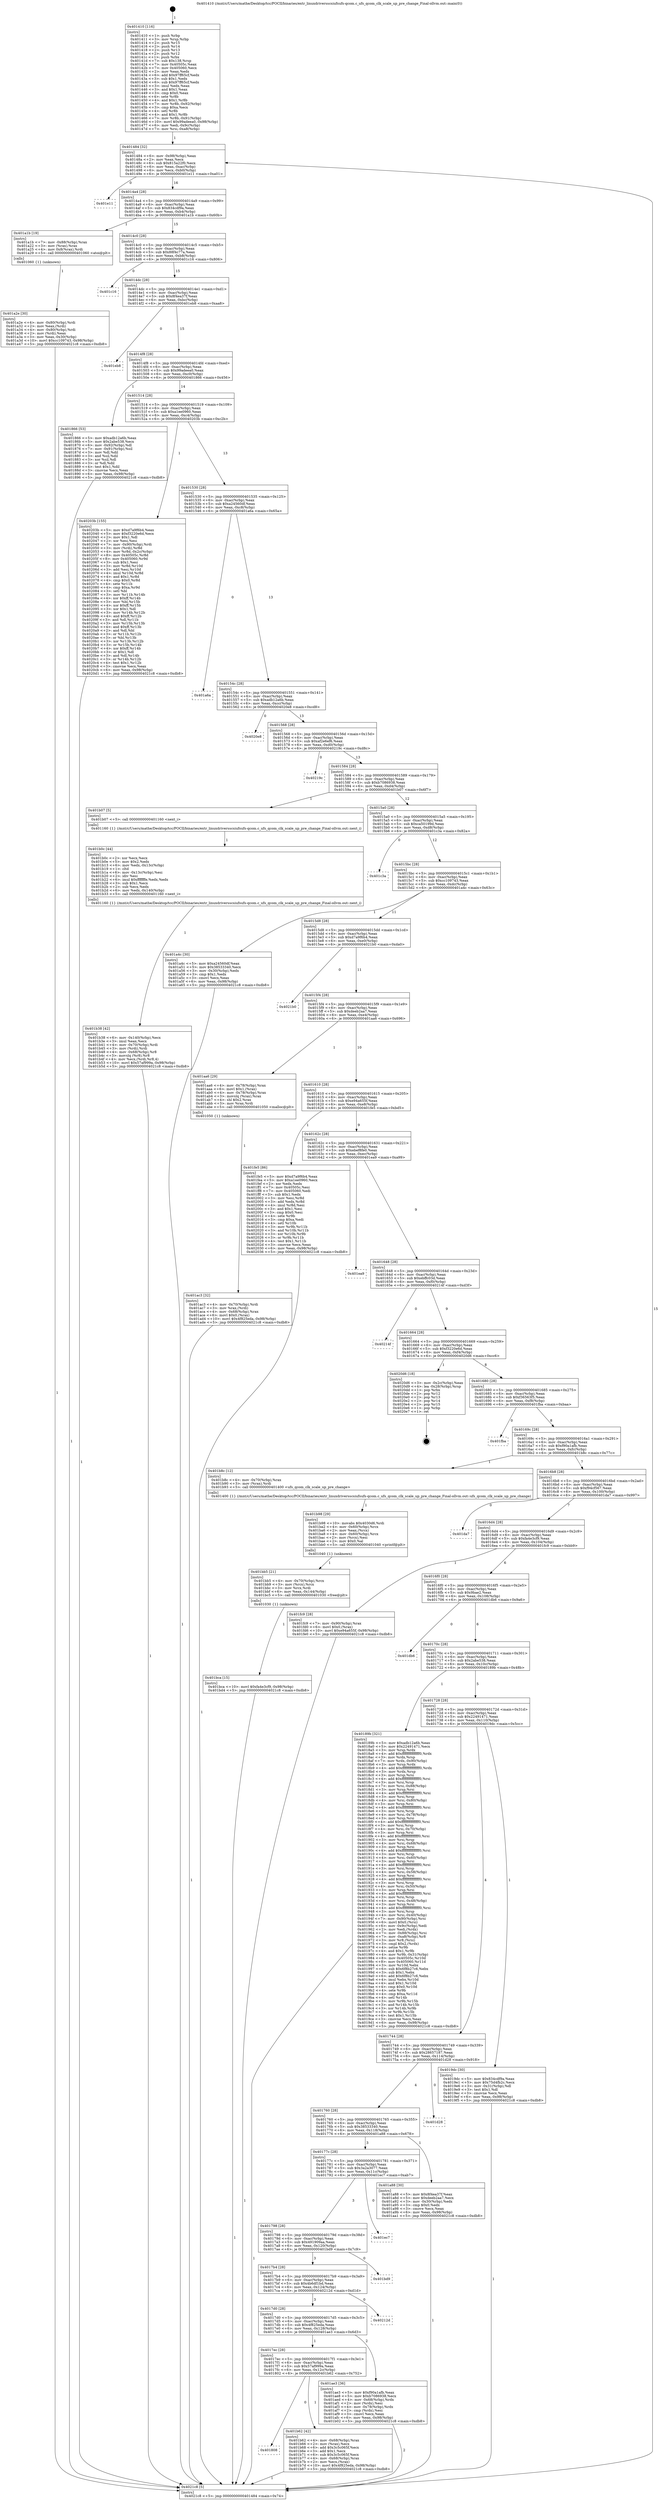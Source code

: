 digraph "0x401410" {
  label = "0x401410 (/mnt/c/Users/mathe/Desktop/tcc/POCII/binaries/extr_linuxdriversscsiufsufs-qcom.c_ufs_qcom_clk_scale_up_pre_change_Final-ollvm.out::main(0))"
  labelloc = "t"
  node[shape=record]

  Entry [label="",width=0.3,height=0.3,shape=circle,fillcolor=black,style=filled]
  "0x401484" [label="{
     0x401484 [32]\l
     | [instrs]\l
     &nbsp;&nbsp;0x401484 \<+6\>: mov -0x98(%rbp),%eax\l
     &nbsp;&nbsp;0x40148a \<+2\>: mov %eax,%ecx\l
     &nbsp;&nbsp;0x40148c \<+6\>: sub $0x815a22f0,%ecx\l
     &nbsp;&nbsp;0x401492 \<+6\>: mov %eax,-0xac(%rbp)\l
     &nbsp;&nbsp;0x401498 \<+6\>: mov %ecx,-0xb0(%rbp)\l
     &nbsp;&nbsp;0x40149e \<+6\>: je 0000000000401e11 \<main+0xa01\>\l
  }"]
  "0x401e11" [label="{
     0x401e11\l
  }", style=dashed]
  "0x4014a4" [label="{
     0x4014a4 [28]\l
     | [instrs]\l
     &nbsp;&nbsp;0x4014a4 \<+5\>: jmp 00000000004014a9 \<main+0x99\>\l
     &nbsp;&nbsp;0x4014a9 \<+6\>: mov -0xac(%rbp),%eax\l
     &nbsp;&nbsp;0x4014af \<+5\>: sub $0x834cdf9a,%eax\l
     &nbsp;&nbsp;0x4014b4 \<+6\>: mov %eax,-0xb4(%rbp)\l
     &nbsp;&nbsp;0x4014ba \<+6\>: je 0000000000401a1b \<main+0x60b\>\l
  }"]
  Exit [label="",width=0.3,height=0.3,shape=circle,fillcolor=black,style=filled,peripheries=2]
  "0x401a1b" [label="{
     0x401a1b [19]\l
     | [instrs]\l
     &nbsp;&nbsp;0x401a1b \<+7\>: mov -0x88(%rbp),%rax\l
     &nbsp;&nbsp;0x401a22 \<+3\>: mov (%rax),%rax\l
     &nbsp;&nbsp;0x401a25 \<+4\>: mov 0x8(%rax),%rdi\l
     &nbsp;&nbsp;0x401a29 \<+5\>: call 0000000000401060 \<atoi@plt\>\l
     | [calls]\l
     &nbsp;&nbsp;0x401060 \{1\} (unknown)\l
  }"]
  "0x4014c0" [label="{
     0x4014c0 [28]\l
     | [instrs]\l
     &nbsp;&nbsp;0x4014c0 \<+5\>: jmp 00000000004014c5 \<main+0xb5\>\l
     &nbsp;&nbsp;0x4014c5 \<+6\>: mov -0xac(%rbp),%eax\l
     &nbsp;&nbsp;0x4014cb \<+5\>: sub $0x88f4c77a,%eax\l
     &nbsp;&nbsp;0x4014d0 \<+6\>: mov %eax,-0xb8(%rbp)\l
     &nbsp;&nbsp;0x4014d6 \<+6\>: je 0000000000401c16 \<main+0x806\>\l
  }"]
  "0x401bca" [label="{
     0x401bca [15]\l
     | [instrs]\l
     &nbsp;&nbsp;0x401bca \<+10\>: movl $0xfa4e3cf9,-0x98(%rbp)\l
     &nbsp;&nbsp;0x401bd4 \<+5\>: jmp 00000000004021c8 \<main+0xdb8\>\l
  }"]
  "0x401c16" [label="{
     0x401c16\l
  }", style=dashed]
  "0x4014dc" [label="{
     0x4014dc [28]\l
     | [instrs]\l
     &nbsp;&nbsp;0x4014dc \<+5\>: jmp 00000000004014e1 \<main+0xd1\>\l
     &nbsp;&nbsp;0x4014e1 \<+6\>: mov -0xac(%rbp),%eax\l
     &nbsp;&nbsp;0x4014e7 \<+5\>: sub $0x8f4ea37f,%eax\l
     &nbsp;&nbsp;0x4014ec \<+6\>: mov %eax,-0xbc(%rbp)\l
     &nbsp;&nbsp;0x4014f2 \<+6\>: je 0000000000401eb8 \<main+0xaa8\>\l
  }"]
  "0x401bb5" [label="{
     0x401bb5 [21]\l
     | [instrs]\l
     &nbsp;&nbsp;0x401bb5 \<+4\>: mov -0x70(%rbp),%rcx\l
     &nbsp;&nbsp;0x401bb9 \<+3\>: mov (%rcx),%rcx\l
     &nbsp;&nbsp;0x401bbc \<+3\>: mov %rcx,%rdi\l
     &nbsp;&nbsp;0x401bbf \<+6\>: mov %eax,-0x144(%rbp)\l
     &nbsp;&nbsp;0x401bc5 \<+5\>: call 0000000000401030 \<free@plt\>\l
     | [calls]\l
     &nbsp;&nbsp;0x401030 \{1\} (unknown)\l
  }"]
  "0x401eb8" [label="{
     0x401eb8\l
  }", style=dashed]
  "0x4014f8" [label="{
     0x4014f8 [28]\l
     | [instrs]\l
     &nbsp;&nbsp;0x4014f8 \<+5\>: jmp 00000000004014fd \<main+0xed\>\l
     &nbsp;&nbsp;0x4014fd \<+6\>: mov -0xac(%rbp),%eax\l
     &nbsp;&nbsp;0x401503 \<+5\>: sub $0x99adeea0,%eax\l
     &nbsp;&nbsp;0x401508 \<+6\>: mov %eax,-0xc0(%rbp)\l
     &nbsp;&nbsp;0x40150e \<+6\>: je 0000000000401866 \<main+0x456\>\l
  }"]
  "0x401b98" [label="{
     0x401b98 [29]\l
     | [instrs]\l
     &nbsp;&nbsp;0x401b98 \<+10\>: movabs $0x4030d6,%rdi\l
     &nbsp;&nbsp;0x401ba2 \<+4\>: mov -0x60(%rbp),%rcx\l
     &nbsp;&nbsp;0x401ba6 \<+2\>: mov %eax,(%rcx)\l
     &nbsp;&nbsp;0x401ba8 \<+4\>: mov -0x60(%rbp),%rcx\l
     &nbsp;&nbsp;0x401bac \<+2\>: mov (%rcx),%esi\l
     &nbsp;&nbsp;0x401bae \<+2\>: mov $0x0,%al\l
     &nbsp;&nbsp;0x401bb0 \<+5\>: call 0000000000401040 \<printf@plt\>\l
     | [calls]\l
     &nbsp;&nbsp;0x401040 \{1\} (unknown)\l
  }"]
  "0x401866" [label="{
     0x401866 [53]\l
     | [instrs]\l
     &nbsp;&nbsp;0x401866 \<+5\>: mov $0xadb12a6b,%eax\l
     &nbsp;&nbsp;0x40186b \<+5\>: mov $0x2abe538,%ecx\l
     &nbsp;&nbsp;0x401870 \<+6\>: mov -0x92(%rbp),%dl\l
     &nbsp;&nbsp;0x401876 \<+7\>: mov -0x91(%rbp),%sil\l
     &nbsp;&nbsp;0x40187d \<+3\>: mov %dl,%dil\l
     &nbsp;&nbsp;0x401880 \<+3\>: and %sil,%dil\l
     &nbsp;&nbsp;0x401883 \<+3\>: xor %sil,%dl\l
     &nbsp;&nbsp;0x401886 \<+3\>: or %dl,%dil\l
     &nbsp;&nbsp;0x401889 \<+4\>: test $0x1,%dil\l
     &nbsp;&nbsp;0x40188d \<+3\>: cmovne %ecx,%eax\l
     &nbsp;&nbsp;0x401890 \<+6\>: mov %eax,-0x98(%rbp)\l
     &nbsp;&nbsp;0x401896 \<+5\>: jmp 00000000004021c8 \<main+0xdb8\>\l
  }"]
  "0x401514" [label="{
     0x401514 [28]\l
     | [instrs]\l
     &nbsp;&nbsp;0x401514 \<+5\>: jmp 0000000000401519 \<main+0x109\>\l
     &nbsp;&nbsp;0x401519 \<+6\>: mov -0xac(%rbp),%eax\l
     &nbsp;&nbsp;0x40151f \<+5\>: sub $0xa1ee0960,%eax\l
     &nbsp;&nbsp;0x401524 \<+6\>: mov %eax,-0xc4(%rbp)\l
     &nbsp;&nbsp;0x40152a \<+6\>: je 000000000040203b \<main+0xc2b\>\l
  }"]
  "0x4021c8" [label="{
     0x4021c8 [5]\l
     | [instrs]\l
     &nbsp;&nbsp;0x4021c8 \<+5\>: jmp 0000000000401484 \<main+0x74\>\l
  }"]
  "0x401410" [label="{
     0x401410 [116]\l
     | [instrs]\l
     &nbsp;&nbsp;0x401410 \<+1\>: push %rbp\l
     &nbsp;&nbsp;0x401411 \<+3\>: mov %rsp,%rbp\l
     &nbsp;&nbsp;0x401414 \<+2\>: push %r15\l
     &nbsp;&nbsp;0x401416 \<+2\>: push %r14\l
     &nbsp;&nbsp;0x401418 \<+2\>: push %r13\l
     &nbsp;&nbsp;0x40141a \<+2\>: push %r12\l
     &nbsp;&nbsp;0x40141c \<+1\>: push %rbx\l
     &nbsp;&nbsp;0x40141d \<+7\>: sub $0x138,%rsp\l
     &nbsp;&nbsp;0x401424 \<+7\>: mov 0x40505c,%eax\l
     &nbsp;&nbsp;0x40142b \<+7\>: mov 0x405060,%ecx\l
     &nbsp;&nbsp;0x401432 \<+2\>: mov %eax,%edx\l
     &nbsp;&nbsp;0x401434 \<+6\>: add $0x97ff65cf,%edx\l
     &nbsp;&nbsp;0x40143a \<+3\>: sub $0x1,%edx\l
     &nbsp;&nbsp;0x40143d \<+6\>: sub $0x97ff65cf,%edx\l
     &nbsp;&nbsp;0x401443 \<+3\>: imul %edx,%eax\l
     &nbsp;&nbsp;0x401446 \<+3\>: and $0x1,%eax\l
     &nbsp;&nbsp;0x401449 \<+3\>: cmp $0x0,%eax\l
     &nbsp;&nbsp;0x40144c \<+4\>: sete %r8b\l
     &nbsp;&nbsp;0x401450 \<+4\>: and $0x1,%r8b\l
     &nbsp;&nbsp;0x401454 \<+7\>: mov %r8b,-0x92(%rbp)\l
     &nbsp;&nbsp;0x40145b \<+3\>: cmp $0xa,%ecx\l
     &nbsp;&nbsp;0x40145e \<+4\>: setl %r8b\l
     &nbsp;&nbsp;0x401462 \<+4\>: and $0x1,%r8b\l
     &nbsp;&nbsp;0x401466 \<+7\>: mov %r8b,-0x91(%rbp)\l
     &nbsp;&nbsp;0x40146d \<+10\>: movl $0x99adeea0,-0x98(%rbp)\l
     &nbsp;&nbsp;0x401477 \<+6\>: mov %edi,-0x9c(%rbp)\l
     &nbsp;&nbsp;0x40147d \<+7\>: mov %rsi,-0xa8(%rbp)\l
  }"]
  "0x401808" [label="{
     0x401808\l
  }", style=dashed]
  "0x40203b" [label="{
     0x40203b [155]\l
     | [instrs]\l
     &nbsp;&nbsp;0x40203b \<+5\>: mov $0xd7a9f6b4,%eax\l
     &nbsp;&nbsp;0x402040 \<+5\>: mov $0xf3220e6d,%ecx\l
     &nbsp;&nbsp;0x402045 \<+2\>: mov $0x1,%dl\l
     &nbsp;&nbsp;0x402047 \<+2\>: xor %esi,%esi\l
     &nbsp;&nbsp;0x402049 \<+7\>: mov -0x90(%rbp),%rdi\l
     &nbsp;&nbsp;0x402050 \<+3\>: mov (%rdi),%r8d\l
     &nbsp;&nbsp;0x402053 \<+4\>: mov %r8d,-0x2c(%rbp)\l
     &nbsp;&nbsp;0x402057 \<+8\>: mov 0x40505c,%r8d\l
     &nbsp;&nbsp;0x40205f \<+8\>: mov 0x405060,%r9d\l
     &nbsp;&nbsp;0x402067 \<+3\>: sub $0x1,%esi\l
     &nbsp;&nbsp;0x40206a \<+3\>: mov %r8d,%r10d\l
     &nbsp;&nbsp;0x40206d \<+3\>: add %esi,%r10d\l
     &nbsp;&nbsp;0x402070 \<+4\>: imul %r10d,%r8d\l
     &nbsp;&nbsp;0x402074 \<+4\>: and $0x1,%r8d\l
     &nbsp;&nbsp;0x402078 \<+4\>: cmp $0x0,%r8d\l
     &nbsp;&nbsp;0x40207c \<+4\>: sete %r11b\l
     &nbsp;&nbsp;0x402080 \<+4\>: cmp $0xa,%r9d\l
     &nbsp;&nbsp;0x402084 \<+3\>: setl %bl\l
     &nbsp;&nbsp;0x402087 \<+3\>: mov %r11b,%r14b\l
     &nbsp;&nbsp;0x40208a \<+4\>: xor $0xff,%r14b\l
     &nbsp;&nbsp;0x40208e \<+3\>: mov %bl,%r15b\l
     &nbsp;&nbsp;0x402091 \<+4\>: xor $0xff,%r15b\l
     &nbsp;&nbsp;0x402095 \<+3\>: xor $0x1,%dl\l
     &nbsp;&nbsp;0x402098 \<+3\>: mov %r14b,%r12b\l
     &nbsp;&nbsp;0x40209b \<+4\>: and $0xff,%r12b\l
     &nbsp;&nbsp;0x40209f \<+3\>: and %dl,%r11b\l
     &nbsp;&nbsp;0x4020a2 \<+3\>: mov %r15b,%r13b\l
     &nbsp;&nbsp;0x4020a5 \<+4\>: and $0xff,%r13b\l
     &nbsp;&nbsp;0x4020a9 \<+2\>: and %dl,%bl\l
     &nbsp;&nbsp;0x4020ab \<+3\>: or %r11b,%r12b\l
     &nbsp;&nbsp;0x4020ae \<+3\>: or %bl,%r13b\l
     &nbsp;&nbsp;0x4020b1 \<+3\>: xor %r13b,%r12b\l
     &nbsp;&nbsp;0x4020b4 \<+3\>: or %r15b,%r14b\l
     &nbsp;&nbsp;0x4020b7 \<+4\>: xor $0xff,%r14b\l
     &nbsp;&nbsp;0x4020bb \<+3\>: or $0x1,%dl\l
     &nbsp;&nbsp;0x4020be \<+3\>: and %dl,%r14b\l
     &nbsp;&nbsp;0x4020c1 \<+3\>: or %r14b,%r12b\l
     &nbsp;&nbsp;0x4020c4 \<+4\>: test $0x1,%r12b\l
     &nbsp;&nbsp;0x4020c8 \<+3\>: cmovne %ecx,%eax\l
     &nbsp;&nbsp;0x4020cb \<+6\>: mov %eax,-0x98(%rbp)\l
     &nbsp;&nbsp;0x4020d1 \<+5\>: jmp 00000000004021c8 \<main+0xdb8\>\l
  }"]
  "0x401530" [label="{
     0x401530 [28]\l
     | [instrs]\l
     &nbsp;&nbsp;0x401530 \<+5\>: jmp 0000000000401535 \<main+0x125\>\l
     &nbsp;&nbsp;0x401535 \<+6\>: mov -0xac(%rbp),%eax\l
     &nbsp;&nbsp;0x40153b \<+5\>: sub $0xa24560df,%eax\l
     &nbsp;&nbsp;0x401540 \<+6\>: mov %eax,-0xc8(%rbp)\l
     &nbsp;&nbsp;0x401546 \<+6\>: je 0000000000401a6a \<main+0x65a\>\l
  }"]
  "0x401b62" [label="{
     0x401b62 [42]\l
     | [instrs]\l
     &nbsp;&nbsp;0x401b62 \<+4\>: mov -0x68(%rbp),%rax\l
     &nbsp;&nbsp;0x401b66 \<+2\>: mov (%rax),%ecx\l
     &nbsp;&nbsp;0x401b68 \<+6\>: add $0x3c5c065f,%ecx\l
     &nbsp;&nbsp;0x401b6e \<+3\>: add $0x1,%ecx\l
     &nbsp;&nbsp;0x401b71 \<+6\>: sub $0x3c5c065f,%ecx\l
     &nbsp;&nbsp;0x401b77 \<+4\>: mov -0x68(%rbp),%rax\l
     &nbsp;&nbsp;0x401b7b \<+2\>: mov %ecx,(%rax)\l
     &nbsp;&nbsp;0x401b7d \<+10\>: movl $0x4f825eda,-0x98(%rbp)\l
     &nbsp;&nbsp;0x401b87 \<+5\>: jmp 00000000004021c8 \<main+0xdb8\>\l
  }"]
  "0x401a6a" [label="{
     0x401a6a\l
  }", style=dashed]
  "0x40154c" [label="{
     0x40154c [28]\l
     | [instrs]\l
     &nbsp;&nbsp;0x40154c \<+5\>: jmp 0000000000401551 \<main+0x141\>\l
     &nbsp;&nbsp;0x401551 \<+6\>: mov -0xac(%rbp),%eax\l
     &nbsp;&nbsp;0x401557 \<+5\>: sub $0xadb12a6b,%eax\l
     &nbsp;&nbsp;0x40155c \<+6\>: mov %eax,-0xcc(%rbp)\l
     &nbsp;&nbsp;0x401562 \<+6\>: je 00000000004020e8 \<main+0xcd8\>\l
  }"]
  "0x401b38" [label="{
     0x401b38 [42]\l
     | [instrs]\l
     &nbsp;&nbsp;0x401b38 \<+6\>: mov -0x140(%rbp),%ecx\l
     &nbsp;&nbsp;0x401b3e \<+3\>: imul %eax,%ecx\l
     &nbsp;&nbsp;0x401b41 \<+4\>: mov -0x70(%rbp),%rdi\l
     &nbsp;&nbsp;0x401b45 \<+3\>: mov (%rdi),%rdi\l
     &nbsp;&nbsp;0x401b48 \<+4\>: mov -0x68(%rbp),%r8\l
     &nbsp;&nbsp;0x401b4c \<+3\>: movslq (%r8),%r8\l
     &nbsp;&nbsp;0x401b4f \<+4\>: mov %ecx,(%rdi,%r8,4)\l
     &nbsp;&nbsp;0x401b53 \<+10\>: movl $0x57af999a,-0x98(%rbp)\l
     &nbsp;&nbsp;0x401b5d \<+5\>: jmp 00000000004021c8 \<main+0xdb8\>\l
  }"]
  "0x4020e8" [label="{
     0x4020e8\l
  }", style=dashed]
  "0x401568" [label="{
     0x401568 [28]\l
     | [instrs]\l
     &nbsp;&nbsp;0x401568 \<+5\>: jmp 000000000040156d \<main+0x15d\>\l
     &nbsp;&nbsp;0x40156d \<+6\>: mov -0xac(%rbp),%eax\l
     &nbsp;&nbsp;0x401573 \<+5\>: sub $0xaf2e6ef6,%eax\l
     &nbsp;&nbsp;0x401578 \<+6\>: mov %eax,-0xd0(%rbp)\l
     &nbsp;&nbsp;0x40157e \<+6\>: je 000000000040219c \<main+0xd8c\>\l
  }"]
  "0x401b0c" [label="{
     0x401b0c [44]\l
     | [instrs]\l
     &nbsp;&nbsp;0x401b0c \<+2\>: xor %ecx,%ecx\l
     &nbsp;&nbsp;0x401b0e \<+5\>: mov $0x2,%edx\l
     &nbsp;&nbsp;0x401b13 \<+6\>: mov %edx,-0x13c(%rbp)\l
     &nbsp;&nbsp;0x401b19 \<+1\>: cltd\l
     &nbsp;&nbsp;0x401b1a \<+6\>: mov -0x13c(%rbp),%esi\l
     &nbsp;&nbsp;0x401b20 \<+2\>: idiv %esi\l
     &nbsp;&nbsp;0x401b22 \<+6\>: imul $0xfffffffe,%edx,%edx\l
     &nbsp;&nbsp;0x401b28 \<+3\>: sub $0x1,%ecx\l
     &nbsp;&nbsp;0x401b2b \<+2\>: sub %ecx,%edx\l
     &nbsp;&nbsp;0x401b2d \<+6\>: mov %edx,-0x140(%rbp)\l
     &nbsp;&nbsp;0x401b33 \<+5\>: call 0000000000401160 \<next_i\>\l
     | [calls]\l
     &nbsp;&nbsp;0x401160 \{1\} (/mnt/c/Users/mathe/Desktop/tcc/POCII/binaries/extr_linuxdriversscsiufsufs-qcom.c_ufs_qcom_clk_scale_up_pre_change_Final-ollvm.out::next_i)\l
  }"]
  "0x40219c" [label="{
     0x40219c\l
  }", style=dashed]
  "0x401584" [label="{
     0x401584 [28]\l
     | [instrs]\l
     &nbsp;&nbsp;0x401584 \<+5\>: jmp 0000000000401589 \<main+0x179\>\l
     &nbsp;&nbsp;0x401589 \<+6\>: mov -0xac(%rbp),%eax\l
     &nbsp;&nbsp;0x40158f \<+5\>: sub $0xb7086938,%eax\l
     &nbsp;&nbsp;0x401594 \<+6\>: mov %eax,-0xd4(%rbp)\l
     &nbsp;&nbsp;0x40159a \<+6\>: je 0000000000401b07 \<main+0x6f7\>\l
  }"]
  "0x4017ec" [label="{
     0x4017ec [28]\l
     | [instrs]\l
     &nbsp;&nbsp;0x4017ec \<+5\>: jmp 00000000004017f1 \<main+0x3e1\>\l
     &nbsp;&nbsp;0x4017f1 \<+6\>: mov -0xac(%rbp),%eax\l
     &nbsp;&nbsp;0x4017f7 \<+5\>: sub $0x57af999a,%eax\l
     &nbsp;&nbsp;0x4017fc \<+6\>: mov %eax,-0x12c(%rbp)\l
     &nbsp;&nbsp;0x401802 \<+6\>: je 0000000000401b62 \<main+0x752\>\l
  }"]
  "0x401b07" [label="{
     0x401b07 [5]\l
     | [instrs]\l
     &nbsp;&nbsp;0x401b07 \<+5\>: call 0000000000401160 \<next_i\>\l
     | [calls]\l
     &nbsp;&nbsp;0x401160 \{1\} (/mnt/c/Users/mathe/Desktop/tcc/POCII/binaries/extr_linuxdriversscsiufsufs-qcom.c_ufs_qcom_clk_scale_up_pre_change_Final-ollvm.out::next_i)\l
  }"]
  "0x4015a0" [label="{
     0x4015a0 [28]\l
     | [instrs]\l
     &nbsp;&nbsp;0x4015a0 \<+5\>: jmp 00000000004015a5 \<main+0x195\>\l
     &nbsp;&nbsp;0x4015a5 \<+6\>: mov -0xac(%rbp),%eax\l
     &nbsp;&nbsp;0x4015ab \<+5\>: sub $0xca50199d,%eax\l
     &nbsp;&nbsp;0x4015b0 \<+6\>: mov %eax,-0xd8(%rbp)\l
     &nbsp;&nbsp;0x4015b6 \<+6\>: je 0000000000401c3a \<main+0x82a\>\l
  }"]
  "0x401ae3" [label="{
     0x401ae3 [36]\l
     | [instrs]\l
     &nbsp;&nbsp;0x401ae3 \<+5\>: mov $0xf90a1afb,%eax\l
     &nbsp;&nbsp;0x401ae8 \<+5\>: mov $0xb7086938,%ecx\l
     &nbsp;&nbsp;0x401aed \<+4\>: mov -0x68(%rbp),%rdx\l
     &nbsp;&nbsp;0x401af1 \<+2\>: mov (%rdx),%esi\l
     &nbsp;&nbsp;0x401af3 \<+4\>: mov -0x78(%rbp),%rdx\l
     &nbsp;&nbsp;0x401af7 \<+2\>: cmp (%rdx),%esi\l
     &nbsp;&nbsp;0x401af9 \<+3\>: cmovl %ecx,%eax\l
     &nbsp;&nbsp;0x401afc \<+6\>: mov %eax,-0x98(%rbp)\l
     &nbsp;&nbsp;0x401b02 \<+5\>: jmp 00000000004021c8 \<main+0xdb8\>\l
  }"]
  "0x401c3a" [label="{
     0x401c3a\l
  }", style=dashed]
  "0x4015bc" [label="{
     0x4015bc [28]\l
     | [instrs]\l
     &nbsp;&nbsp;0x4015bc \<+5\>: jmp 00000000004015c1 \<main+0x1b1\>\l
     &nbsp;&nbsp;0x4015c1 \<+6\>: mov -0xac(%rbp),%eax\l
     &nbsp;&nbsp;0x4015c7 \<+5\>: sub $0xcc109743,%eax\l
     &nbsp;&nbsp;0x4015cc \<+6\>: mov %eax,-0xdc(%rbp)\l
     &nbsp;&nbsp;0x4015d2 \<+6\>: je 0000000000401a4c \<main+0x63c\>\l
  }"]
  "0x4017d0" [label="{
     0x4017d0 [28]\l
     | [instrs]\l
     &nbsp;&nbsp;0x4017d0 \<+5\>: jmp 00000000004017d5 \<main+0x3c5\>\l
     &nbsp;&nbsp;0x4017d5 \<+6\>: mov -0xac(%rbp),%eax\l
     &nbsp;&nbsp;0x4017db \<+5\>: sub $0x4f825eda,%eax\l
     &nbsp;&nbsp;0x4017e0 \<+6\>: mov %eax,-0x128(%rbp)\l
     &nbsp;&nbsp;0x4017e6 \<+6\>: je 0000000000401ae3 \<main+0x6d3\>\l
  }"]
  "0x401a4c" [label="{
     0x401a4c [30]\l
     | [instrs]\l
     &nbsp;&nbsp;0x401a4c \<+5\>: mov $0xa24560df,%eax\l
     &nbsp;&nbsp;0x401a51 \<+5\>: mov $0x38533340,%ecx\l
     &nbsp;&nbsp;0x401a56 \<+3\>: mov -0x30(%rbp),%edx\l
     &nbsp;&nbsp;0x401a59 \<+3\>: cmp $0x1,%edx\l
     &nbsp;&nbsp;0x401a5c \<+3\>: cmovl %ecx,%eax\l
     &nbsp;&nbsp;0x401a5f \<+6\>: mov %eax,-0x98(%rbp)\l
     &nbsp;&nbsp;0x401a65 \<+5\>: jmp 00000000004021c8 \<main+0xdb8\>\l
  }"]
  "0x4015d8" [label="{
     0x4015d8 [28]\l
     | [instrs]\l
     &nbsp;&nbsp;0x4015d8 \<+5\>: jmp 00000000004015dd \<main+0x1cd\>\l
     &nbsp;&nbsp;0x4015dd \<+6\>: mov -0xac(%rbp),%eax\l
     &nbsp;&nbsp;0x4015e3 \<+5\>: sub $0xd7a9f6b4,%eax\l
     &nbsp;&nbsp;0x4015e8 \<+6\>: mov %eax,-0xe0(%rbp)\l
     &nbsp;&nbsp;0x4015ee \<+6\>: je 00000000004021b0 \<main+0xda0\>\l
  }"]
  "0x40212d" [label="{
     0x40212d\l
  }", style=dashed]
  "0x4021b0" [label="{
     0x4021b0\l
  }", style=dashed]
  "0x4015f4" [label="{
     0x4015f4 [28]\l
     | [instrs]\l
     &nbsp;&nbsp;0x4015f4 \<+5\>: jmp 00000000004015f9 \<main+0x1e9\>\l
     &nbsp;&nbsp;0x4015f9 \<+6\>: mov -0xac(%rbp),%eax\l
     &nbsp;&nbsp;0x4015ff \<+5\>: sub $0xdeeb2aa7,%eax\l
     &nbsp;&nbsp;0x401604 \<+6\>: mov %eax,-0xe4(%rbp)\l
     &nbsp;&nbsp;0x40160a \<+6\>: je 0000000000401aa6 \<main+0x696\>\l
  }"]
  "0x4017b4" [label="{
     0x4017b4 [28]\l
     | [instrs]\l
     &nbsp;&nbsp;0x4017b4 \<+5\>: jmp 00000000004017b9 \<main+0x3a9\>\l
     &nbsp;&nbsp;0x4017b9 \<+6\>: mov -0xac(%rbp),%eax\l
     &nbsp;&nbsp;0x4017bf \<+5\>: sub $0x4b6df1bd,%eax\l
     &nbsp;&nbsp;0x4017c4 \<+6\>: mov %eax,-0x124(%rbp)\l
     &nbsp;&nbsp;0x4017ca \<+6\>: je 000000000040212d \<main+0xd1d\>\l
  }"]
  "0x401aa6" [label="{
     0x401aa6 [29]\l
     | [instrs]\l
     &nbsp;&nbsp;0x401aa6 \<+4\>: mov -0x78(%rbp),%rax\l
     &nbsp;&nbsp;0x401aaa \<+6\>: movl $0x1,(%rax)\l
     &nbsp;&nbsp;0x401ab0 \<+4\>: mov -0x78(%rbp),%rax\l
     &nbsp;&nbsp;0x401ab4 \<+3\>: movslq (%rax),%rax\l
     &nbsp;&nbsp;0x401ab7 \<+4\>: shl $0x2,%rax\l
     &nbsp;&nbsp;0x401abb \<+3\>: mov %rax,%rdi\l
     &nbsp;&nbsp;0x401abe \<+5\>: call 0000000000401050 \<malloc@plt\>\l
     | [calls]\l
     &nbsp;&nbsp;0x401050 \{1\} (unknown)\l
  }"]
  "0x401610" [label="{
     0x401610 [28]\l
     | [instrs]\l
     &nbsp;&nbsp;0x401610 \<+5\>: jmp 0000000000401615 \<main+0x205\>\l
     &nbsp;&nbsp;0x401615 \<+6\>: mov -0xac(%rbp),%eax\l
     &nbsp;&nbsp;0x40161b \<+5\>: sub $0xe94a655f,%eax\l
     &nbsp;&nbsp;0x401620 \<+6\>: mov %eax,-0xe8(%rbp)\l
     &nbsp;&nbsp;0x401626 \<+6\>: je 0000000000401fe5 \<main+0xbd5\>\l
  }"]
  "0x401bd9" [label="{
     0x401bd9\l
  }", style=dashed]
  "0x401fe5" [label="{
     0x401fe5 [86]\l
     | [instrs]\l
     &nbsp;&nbsp;0x401fe5 \<+5\>: mov $0xd7a9f6b4,%eax\l
     &nbsp;&nbsp;0x401fea \<+5\>: mov $0xa1ee0960,%ecx\l
     &nbsp;&nbsp;0x401fef \<+2\>: xor %edx,%edx\l
     &nbsp;&nbsp;0x401ff1 \<+7\>: mov 0x40505c,%esi\l
     &nbsp;&nbsp;0x401ff8 \<+7\>: mov 0x405060,%edi\l
     &nbsp;&nbsp;0x401fff \<+3\>: sub $0x1,%edx\l
     &nbsp;&nbsp;0x402002 \<+3\>: mov %esi,%r8d\l
     &nbsp;&nbsp;0x402005 \<+3\>: add %edx,%r8d\l
     &nbsp;&nbsp;0x402008 \<+4\>: imul %r8d,%esi\l
     &nbsp;&nbsp;0x40200c \<+3\>: and $0x1,%esi\l
     &nbsp;&nbsp;0x40200f \<+3\>: cmp $0x0,%esi\l
     &nbsp;&nbsp;0x402012 \<+4\>: sete %r9b\l
     &nbsp;&nbsp;0x402016 \<+3\>: cmp $0xa,%edi\l
     &nbsp;&nbsp;0x402019 \<+4\>: setl %r10b\l
     &nbsp;&nbsp;0x40201d \<+3\>: mov %r9b,%r11b\l
     &nbsp;&nbsp;0x402020 \<+3\>: and %r10b,%r11b\l
     &nbsp;&nbsp;0x402023 \<+3\>: xor %r10b,%r9b\l
     &nbsp;&nbsp;0x402026 \<+3\>: or %r9b,%r11b\l
     &nbsp;&nbsp;0x402029 \<+4\>: test $0x1,%r11b\l
     &nbsp;&nbsp;0x40202d \<+3\>: cmovne %ecx,%eax\l
     &nbsp;&nbsp;0x402030 \<+6\>: mov %eax,-0x98(%rbp)\l
     &nbsp;&nbsp;0x402036 \<+5\>: jmp 00000000004021c8 \<main+0xdb8\>\l
  }"]
  "0x40162c" [label="{
     0x40162c [28]\l
     | [instrs]\l
     &nbsp;&nbsp;0x40162c \<+5\>: jmp 0000000000401631 \<main+0x221\>\l
     &nbsp;&nbsp;0x401631 \<+6\>: mov -0xac(%rbp),%eax\l
     &nbsp;&nbsp;0x401637 \<+5\>: sub $0xebef8fe0,%eax\l
     &nbsp;&nbsp;0x40163c \<+6\>: mov %eax,-0xec(%rbp)\l
     &nbsp;&nbsp;0x401642 \<+6\>: je 0000000000401ea9 \<main+0xa99\>\l
  }"]
  "0x401798" [label="{
     0x401798 [28]\l
     | [instrs]\l
     &nbsp;&nbsp;0x401798 \<+5\>: jmp 000000000040179d \<main+0x38d\>\l
     &nbsp;&nbsp;0x40179d \<+6\>: mov -0xac(%rbp),%eax\l
     &nbsp;&nbsp;0x4017a3 \<+5\>: sub $0x491909aa,%eax\l
     &nbsp;&nbsp;0x4017a8 \<+6\>: mov %eax,-0x120(%rbp)\l
     &nbsp;&nbsp;0x4017ae \<+6\>: je 0000000000401bd9 \<main+0x7c9\>\l
  }"]
  "0x401ea9" [label="{
     0x401ea9\l
  }", style=dashed]
  "0x401648" [label="{
     0x401648 [28]\l
     | [instrs]\l
     &nbsp;&nbsp;0x401648 \<+5\>: jmp 000000000040164d \<main+0x23d\>\l
     &nbsp;&nbsp;0x40164d \<+6\>: mov -0xac(%rbp),%eax\l
     &nbsp;&nbsp;0x401653 \<+5\>: sub $0xebffc03d,%eax\l
     &nbsp;&nbsp;0x401658 \<+6\>: mov %eax,-0xf0(%rbp)\l
     &nbsp;&nbsp;0x40165e \<+6\>: je 000000000040214f \<main+0xd3f\>\l
  }"]
  "0x401ec7" [label="{
     0x401ec7\l
  }", style=dashed]
  "0x40214f" [label="{
     0x40214f\l
  }", style=dashed]
  "0x401664" [label="{
     0x401664 [28]\l
     | [instrs]\l
     &nbsp;&nbsp;0x401664 \<+5\>: jmp 0000000000401669 \<main+0x259\>\l
     &nbsp;&nbsp;0x401669 \<+6\>: mov -0xac(%rbp),%eax\l
     &nbsp;&nbsp;0x40166f \<+5\>: sub $0xf3220e6d,%eax\l
     &nbsp;&nbsp;0x401674 \<+6\>: mov %eax,-0xf4(%rbp)\l
     &nbsp;&nbsp;0x40167a \<+6\>: je 00000000004020d6 \<main+0xcc6\>\l
  }"]
  "0x401ac3" [label="{
     0x401ac3 [32]\l
     | [instrs]\l
     &nbsp;&nbsp;0x401ac3 \<+4\>: mov -0x70(%rbp),%rdi\l
     &nbsp;&nbsp;0x401ac7 \<+3\>: mov %rax,(%rdi)\l
     &nbsp;&nbsp;0x401aca \<+4\>: mov -0x68(%rbp),%rax\l
     &nbsp;&nbsp;0x401ace \<+6\>: movl $0x0,(%rax)\l
     &nbsp;&nbsp;0x401ad4 \<+10\>: movl $0x4f825eda,-0x98(%rbp)\l
     &nbsp;&nbsp;0x401ade \<+5\>: jmp 00000000004021c8 \<main+0xdb8\>\l
  }"]
  "0x4020d6" [label="{
     0x4020d6 [18]\l
     | [instrs]\l
     &nbsp;&nbsp;0x4020d6 \<+3\>: mov -0x2c(%rbp),%eax\l
     &nbsp;&nbsp;0x4020d9 \<+4\>: lea -0x28(%rbp),%rsp\l
     &nbsp;&nbsp;0x4020dd \<+1\>: pop %rbx\l
     &nbsp;&nbsp;0x4020de \<+2\>: pop %r12\l
     &nbsp;&nbsp;0x4020e0 \<+2\>: pop %r13\l
     &nbsp;&nbsp;0x4020e2 \<+2\>: pop %r14\l
     &nbsp;&nbsp;0x4020e4 \<+2\>: pop %r15\l
     &nbsp;&nbsp;0x4020e6 \<+1\>: pop %rbp\l
     &nbsp;&nbsp;0x4020e7 \<+1\>: ret\l
  }"]
  "0x401680" [label="{
     0x401680 [28]\l
     | [instrs]\l
     &nbsp;&nbsp;0x401680 \<+5\>: jmp 0000000000401685 \<main+0x275\>\l
     &nbsp;&nbsp;0x401685 \<+6\>: mov -0xac(%rbp),%eax\l
     &nbsp;&nbsp;0x40168b \<+5\>: sub $0xf36563f5,%eax\l
     &nbsp;&nbsp;0x401690 \<+6\>: mov %eax,-0xf8(%rbp)\l
     &nbsp;&nbsp;0x401696 \<+6\>: je 0000000000401fba \<main+0xbaa\>\l
  }"]
  "0x40177c" [label="{
     0x40177c [28]\l
     | [instrs]\l
     &nbsp;&nbsp;0x40177c \<+5\>: jmp 0000000000401781 \<main+0x371\>\l
     &nbsp;&nbsp;0x401781 \<+6\>: mov -0xac(%rbp),%eax\l
     &nbsp;&nbsp;0x401787 \<+5\>: sub $0x3a2a3077,%eax\l
     &nbsp;&nbsp;0x40178c \<+6\>: mov %eax,-0x11c(%rbp)\l
     &nbsp;&nbsp;0x401792 \<+6\>: je 0000000000401ec7 \<main+0xab7\>\l
  }"]
  "0x401fba" [label="{
     0x401fba\l
  }", style=dashed]
  "0x40169c" [label="{
     0x40169c [28]\l
     | [instrs]\l
     &nbsp;&nbsp;0x40169c \<+5\>: jmp 00000000004016a1 \<main+0x291\>\l
     &nbsp;&nbsp;0x4016a1 \<+6\>: mov -0xac(%rbp),%eax\l
     &nbsp;&nbsp;0x4016a7 \<+5\>: sub $0xf90a1afb,%eax\l
     &nbsp;&nbsp;0x4016ac \<+6\>: mov %eax,-0xfc(%rbp)\l
     &nbsp;&nbsp;0x4016b2 \<+6\>: je 0000000000401b8c \<main+0x77c\>\l
  }"]
  "0x401a88" [label="{
     0x401a88 [30]\l
     | [instrs]\l
     &nbsp;&nbsp;0x401a88 \<+5\>: mov $0x8f4ea37f,%eax\l
     &nbsp;&nbsp;0x401a8d \<+5\>: mov $0xdeeb2aa7,%ecx\l
     &nbsp;&nbsp;0x401a92 \<+3\>: mov -0x30(%rbp),%edx\l
     &nbsp;&nbsp;0x401a95 \<+3\>: cmp $0x0,%edx\l
     &nbsp;&nbsp;0x401a98 \<+3\>: cmove %ecx,%eax\l
     &nbsp;&nbsp;0x401a9b \<+6\>: mov %eax,-0x98(%rbp)\l
     &nbsp;&nbsp;0x401aa1 \<+5\>: jmp 00000000004021c8 \<main+0xdb8\>\l
  }"]
  "0x401b8c" [label="{
     0x401b8c [12]\l
     | [instrs]\l
     &nbsp;&nbsp;0x401b8c \<+4\>: mov -0x70(%rbp),%rax\l
     &nbsp;&nbsp;0x401b90 \<+3\>: mov (%rax),%rdi\l
     &nbsp;&nbsp;0x401b93 \<+5\>: call 0000000000401400 \<ufs_qcom_clk_scale_up_pre_change\>\l
     | [calls]\l
     &nbsp;&nbsp;0x401400 \{1\} (/mnt/c/Users/mathe/Desktop/tcc/POCII/binaries/extr_linuxdriversscsiufsufs-qcom.c_ufs_qcom_clk_scale_up_pre_change_Final-ollvm.out::ufs_qcom_clk_scale_up_pre_change)\l
  }"]
  "0x4016b8" [label="{
     0x4016b8 [28]\l
     | [instrs]\l
     &nbsp;&nbsp;0x4016b8 \<+5\>: jmp 00000000004016bd \<main+0x2ad\>\l
     &nbsp;&nbsp;0x4016bd \<+6\>: mov -0xac(%rbp),%eax\l
     &nbsp;&nbsp;0x4016c3 \<+5\>: sub $0xf94cf567,%eax\l
     &nbsp;&nbsp;0x4016c8 \<+6\>: mov %eax,-0x100(%rbp)\l
     &nbsp;&nbsp;0x4016ce \<+6\>: je 0000000000401da7 \<main+0x997\>\l
  }"]
  "0x401760" [label="{
     0x401760 [28]\l
     | [instrs]\l
     &nbsp;&nbsp;0x401760 \<+5\>: jmp 0000000000401765 \<main+0x355\>\l
     &nbsp;&nbsp;0x401765 \<+6\>: mov -0xac(%rbp),%eax\l
     &nbsp;&nbsp;0x40176b \<+5\>: sub $0x38533340,%eax\l
     &nbsp;&nbsp;0x401770 \<+6\>: mov %eax,-0x118(%rbp)\l
     &nbsp;&nbsp;0x401776 \<+6\>: je 0000000000401a88 \<main+0x678\>\l
  }"]
  "0x401da7" [label="{
     0x401da7\l
  }", style=dashed]
  "0x4016d4" [label="{
     0x4016d4 [28]\l
     | [instrs]\l
     &nbsp;&nbsp;0x4016d4 \<+5\>: jmp 00000000004016d9 \<main+0x2c9\>\l
     &nbsp;&nbsp;0x4016d9 \<+6\>: mov -0xac(%rbp),%eax\l
     &nbsp;&nbsp;0x4016df \<+5\>: sub $0xfa4e3cf9,%eax\l
     &nbsp;&nbsp;0x4016e4 \<+6\>: mov %eax,-0x104(%rbp)\l
     &nbsp;&nbsp;0x4016ea \<+6\>: je 0000000000401fc9 \<main+0xbb9\>\l
  }"]
  "0x401d28" [label="{
     0x401d28\l
  }", style=dashed]
  "0x401fc9" [label="{
     0x401fc9 [28]\l
     | [instrs]\l
     &nbsp;&nbsp;0x401fc9 \<+7\>: mov -0x90(%rbp),%rax\l
     &nbsp;&nbsp;0x401fd0 \<+6\>: movl $0x0,(%rax)\l
     &nbsp;&nbsp;0x401fd6 \<+10\>: movl $0xe94a655f,-0x98(%rbp)\l
     &nbsp;&nbsp;0x401fe0 \<+5\>: jmp 00000000004021c8 \<main+0xdb8\>\l
  }"]
  "0x4016f0" [label="{
     0x4016f0 [28]\l
     | [instrs]\l
     &nbsp;&nbsp;0x4016f0 \<+5\>: jmp 00000000004016f5 \<main+0x2e5\>\l
     &nbsp;&nbsp;0x4016f5 \<+6\>: mov -0xac(%rbp),%eax\l
     &nbsp;&nbsp;0x4016fb \<+5\>: sub $0x9bae2,%eax\l
     &nbsp;&nbsp;0x401700 \<+6\>: mov %eax,-0x108(%rbp)\l
     &nbsp;&nbsp;0x401706 \<+6\>: je 0000000000401db6 \<main+0x9a6\>\l
  }"]
  "0x401a2e" [label="{
     0x401a2e [30]\l
     | [instrs]\l
     &nbsp;&nbsp;0x401a2e \<+4\>: mov -0x80(%rbp),%rdi\l
     &nbsp;&nbsp;0x401a32 \<+2\>: mov %eax,(%rdi)\l
     &nbsp;&nbsp;0x401a34 \<+4\>: mov -0x80(%rbp),%rdi\l
     &nbsp;&nbsp;0x401a38 \<+2\>: mov (%rdi),%eax\l
     &nbsp;&nbsp;0x401a3a \<+3\>: mov %eax,-0x30(%rbp)\l
     &nbsp;&nbsp;0x401a3d \<+10\>: movl $0xcc109743,-0x98(%rbp)\l
     &nbsp;&nbsp;0x401a47 \<+5\>: jmp 00000000004021c8 \<main+0xdb8\>\l
  }"]
  "0x401db6" [label="{
     0x401db6\l
  }", style=dashed]
  "0x40170c" [label="{
     0x40170c [28]\l
     | [instrs]\l
     &nbsp;&nbsp;0x40170c \<+5\>: jmp 0000000000401711 \<main+0x301\>\l
     &nbsp;&nbsp;0x401711 \<+6\>: mov -0xac(%rbp),%eax\l
     &nbsp;&nbsp;0x401717 \<+5\>: sub $0x2abe538,%eax\l
     &nbsp;&nbsp;0x40171c \<+6\>: mov %eax,-0x10c(%rbp)\l
     &nbsp;&nbsp;0x401722 \<+6\>: je 000000000040189b \<main+0x48b\>\l
  }"]
  "0x401744" [label="{
     0x401744 [28]\l
     | [instrs]\l
     &nbsp;&nbsp;0x401744 \<+5\>: jmp 0000000000401749 \<main+0x339\>\l
     &nbsp;&nbsp;0x401749 \<+6\>: mov -0xac(%rbp),%eax\l
     &nbsp;&nbsp;0x40174f \<+5\>: sub $0x28657187,%eax\l
     &nbsp;&nbsp;0x401754 \<+6\>: mov %eax,-0x114(%rbp)\l
     &nbsp;&nbsp;0x40175a \<+6\>: je 0000000000401d28 \<main+0x918\>\l
  }"]
  "0x40189b" [label="{
     0x40189b [321]\l
     | [instrs]\l
     &nbsp;&nbsp;0x40189b \<+5\>: mov $0xadb12a6b,%eax\l
     &nbsp;&nbsp;0x4018a0 \<+5\>: mov $0x22491471,%ecx\l
     &nbsp;&nbsp;0x4018a5 \<+3\>: mov %rsp,%rdx\l
     &nbsp;&nbsp;0x4018a8 \<+4\>: add $0xfffffffffffffff0,%rdx\l
     &nbsp;&nbsp;0x4018ac \<+3\>: mov %rdx,%rsp\l
     &nbsp;&nbsp;0x4018af \<+7\>: mov %rdx,-0x90(%rbp)\l
     &nbsp;&nbsp;0x4018b6 \<+3\>: mov %rsp,%rdx\l
     &nbsp;&nbsp;0x4018b9 \<+4\>: add $0xfffffffffffffff0,%rdx\l
     &nbsp;&nbsp;0x4018bd \<+3\>: mov %rdx,%rsp\l
     &nbsp;&nbsp;0x4018c0 \<+3\>: mov %rsp,%rsi\l
     &nbsp;&nbsp;0x4018c3 \<+4\>: add $0xfffffffffffffff0,%rsi\l
     &nbsp;&nbsp;0x4018c7 \<+3\>: mov %rsi,%rsp\l
     &nbsp;&nbsp;0x4018ca \<+7\>: mov %rsi,-0x88(%rbp)\l
     &nbsp;&nbsp;0x4018d1 \<+3\>: mov %rsp,%rsi\l
     &nbsp;&nbsp;0x4018d4 \<+4\>: add $0xfffffffffffffff0,%rsi\l
     &nbsp;&nbsp;0x4018d8 \<+3\>: mov %rsi,%rsp\l
     &nbsp;&nbsp;0x4018db \<+4\>: mov %rsi,-0x80(%rbp)\l
     &nbsp;&nbsp;0x4018df \<+3\>: mov %rsp,%rsi\l
     &nbsp;&nbsp;0x4018e2 \<+4\>: add $0xfffffffffffffff0,%rsi\l
     &nbsp;&nbsp;0x4018e6 \<+3\>: mov %rsi,%rsp\l
     &nbsp;&nbsp;0x4018e9 \<+4\>: mov %rsi,-0x78(%rbp)\l
     &nbsp;&nbsp;0x4018ed \<+3\>: mov %rsp,%rsi\l
     &nbsp;&nbsp;0x4018f0 \<+4\>: add $0xfffffffffffffff0,%rsi\l
     &nbsp;&nbsp;0x4018f4 \<+3\>: mov %rsi,%rsp\l
     &nbsp;&nbsp;0x4018f7 \<+4\>: mov %rsi,-0x70(%rbp)\l
     &nbsp;&nbsp;0x4018fb \<+3\>: mov %rsp,%rsi\l
     &nbsp;&nbsp;0x4018fe \<+4\>: add $0xfffffffffffffff0,%rsi\l
     &nbsp;&nbsp;0x401902 \<+3\>: mov %rsi,%rsp\l
     &nbsp;&nbsp;0x401905 \<+4\>: mov %rsi,-0x68(%rbp)\l
     &nbsp;&nbsp;0x401909 \<+3\>: mov %rsp,%rsi\l
     &nbsp;&nbsp;0x40190c \<+4\>: add $0xfffffffffffffff0,%rsi\l
     &nbsp;&nbsp;0x401910 \<+3\>: mov %rsi,%rsp\l
     &nbsp;&nbsp;0x401913 \<+4\>: mov %rsi,-0x60(%rbp)\l
     &nbsp;&nbsp;0x401917 \<+3\>: mov %rsp,%rsi\l
     &nbsp;&nbsp;0x40191a \<+4\>: add $0xfffffffffffffff0,%rsi\l
     &nbsp;&nbsp;0x40191e \<+3\>: mov %rsi,%rsp\l
     &nbsp;&nbsp;0x401921 \<+4\>: mov %rsi,-0x58(%rbp)\l
     &nbsp;&nbsp;0x401925 \<+3\>: mov %rsp,%rsi\l
     &nbsp;&nbsp;0x401928 \<+4\>: add $0xfffffffffffffff0,%rsi\l
     &nbsp;&nbsp;0x40192c \<+3\>: mov %rsi,%rsp\l
     &nbsp;&nbsp;0x40192f \<+4\>: mov %rsi,-0x50(%rbp)\l
     &nbsp;&nbsp;0x401933 \<+3\>: mov %rsp,%rsi\l
     &nbsp;&nbsp;0x401936 \<+4\>: add $0xfffffffffffffff0,%rsi\l
     &nbsp;&nbsp;0x40193a \<+3\>: mov %rsi,%rsp\l
     &nbsp;&nbsp;0x40193d \<+4\>: mov %rsi,-0x48(%rbp)\l
     &nbsp;&nbsp;0x401941 \<+3\>: mov %rsp,%rsi\l
     &nbsp;&nbsp;0x401944 \<+4\>: add $0xfffffffffffffff0,%rsi\l
     &nbsp;&nbsp;0x401948 \<+3\>: mov %rsi,%rsp\l
     &nbsp;&nbsp;0x40194b \<+4\>: mov %rsi,-0x40(%rbp)\l
     &nbsp;&nbsp;0x40194f \<+7\>: mov -0x90(%rbp),%rsi\l
     &nbsp;&nbsp;0x401956 \<+6\>: movl $0x0,(%rsi)\l
     &nbsp;&nbsp;0x40195c \<+6\>: mov -0x9c(%rbp),%edi\l
     &nbsp;&nbsp;0x401962 \<+2\>: mov %edi,(%rdx)\l
     &nbsp;&nbsp;0x401964 \<+7\>: mov -0x88(%rbp),%rsi\l
     &nbsp;&nbsp;0x40196b \<+7\>: mov -0xa8(%rbp),%r8\l
     &nbsp;&nbsp;0x401972 \<+3\>: mov %r8,(%rsi)\l
     &nbsp;&nbsp;0x401975 \<+3\>: cmpl $0x2,(%rdx)\l
     &nbsp;&nbsp;0x401978 \<+4\>: setne %r9b\l
     &nbsp;&nbsp;0x40197c \<+4\>: and $0x1,%r9b\l
     &nbsp;&nbsp;0x401980 \<+4\>: mov %r9b,-0x31(%rbp)\l
     &nbsp;&nbsp;0x401984 \<+8\>: mov 0x40505c,%r10d\l
     &nbsp;&nbsp;0x40198c \<+8\>: mov 0x405060,%r11d\l
     &nbsp;&nbsp;0x401994 \<+3\>: mov %r10d,%ebx\l
     &nbsp;&nbsp;0x401997 \<+6\>: sub $0x6f8b27c6,%ebx\l
     &nbsp;&nbsp;0x40199d \<+3\>: sub $0x1,%ebx\l
     &nbsp;&nbsp;0x4019a0 \<+6\>: add $0x6f8b27c6,%ebx\l
     &nbsp;&nbsp;0x4019a6 \<+4\>: imul %ebx,%r10d\l
     &nbsp;&nbsp;0x4019aa \<+4\>: and $0x1,%r10d\l
     &nbsp;&nbsp;0x4019ae \<+4\>: cmp $0x0,%r10d\l
     &nbsp;&nbsp;0x4019b2 \<+4\>: sete %r9b\l
     &nbsp;&nbsp;0x4019b6 \<+4\>: cmp $0xa,%r11d\l
     &nbsp;&nbsp;0x4019ba \<+4\>: setl %r14b\l
     &nbsp;&nbsp;0x4019be \<+3\>: mov %r9b,%r15b\l
     &nbsp;&nbsp;0x4019c1 \<+3\>: and %r14b,%r15b\l
     &nbsp;&nbsp;0x4019c4 \<+3\>: xor %r14b,%r9b\l
     &nbsp;&nbsp;0x4019c7 \<+3\>: or %r9b,%r15b\l
     &nbsp;&nbsp;0x4019ca \<+4\>: test $0x1,%r15b\l
     &nbsp;&nbsp;0x4019ce \<+3\>: cmovne %ecx,%eax\l
     &nbsp;&nbsp;0x4019d1 \<+6\>: mov %eax,-0x98(%rbp)\l
     &nbsp;&nbsp;0x4019d7 \<+5\>: jmp 00000000004021c8 \<main+0xdb8\>\l
  }"]
  "0x401728" [label="{
     0x401728 [28]\l
     | [instrs]\l
     &nbsp;&nbsp;0x401728 \<+5\>: jmp 000000000040172d \<main+0x31d\>\l
     &nbsp;&nbsp;0x40172d \<+6\>: mov -0xac(%rbp),%eax\l
     &nbsp;&nbsp;0x401733 \<+5\>: sub $0x22491471,%eax\l
     &nbsp;&nbsp;0x401738 \<+6\>: mov %eax,-0x110(%rbp)\l
     &nbsp;&nbsp;0x40173e \<+6\>: je 00000000004019dc \<main+0x5cc\>\l
  }"]
  "0x4019dc" [label="{
     0x4019dc [30]\l
     | [instrs]\l
     &nbsp;&nbsp;0x4019dc \<+5\>: mov $0x834cdf9a,%eax\l
     &nbsp;&nbsp;0x4019e1 \<+5\>: mov $0x75d4fb2c,%ecx\l
     &nbsp;&nbsp;0x4019e6 \<+3\>: mov -0x31(%rbp),%dl\l
     &nbsp;&nbsp;0x4019e9 \<+3\>: test $0x1,%dl\l
     &nbsp;&nbsp;0x4019ec \<+3\>: cmovne %ecx,%eax\l
     &nbsp;&nbsp;0x4019ef \<+6\>: mov %eax,-0x98(%rbp)\l
     &nbsp;&nbsp;0x4019f5 \<+5\>: jmp 00000000004021c8 \<main+0xdb8\>\l
  }"]
  Entry -> "0x401410" [label=" 1"]
  "0x401484" -> "0x401e11" [label=" 0"]
  "0x401484" -> "0x4014a4" [label=" 16"]
  "0x4020d6" -> Exit [label=" 1"]
  "0x4014a4" -> "0x401a1b" [label=" 1"]
  "0x4014a4" -> "0x4014c0" [label=" 15"]
  "0x40203b" -> "0x4021c8" [label=" 1"]
  "0x4014c0" -> "0x401c16" [label=" 0"]
  "0x4014c0" -> "0x4014dc" [label=" 15"]
  "0x401fe5" -> "0x4021c8" [label=" 1"]
  "0x4014dc" -> "0x401eb8" [label=" 0"]
  "0x4014dc" -> "0x4014f8" [label=" 15"]
  "0x401fc9" -> "0x4021c8" [label=" 1"]
  "0x4014f8" -> "0x401866" [label=" 1"]
  "0x4014f8" -> "0x401514" [label=" 14"]
  "0x401866" -> "0x4021c8" [label=" 1"]
  "0x401410" -> "0x401484" [label=" 1"]
  "0x4021c8" -> "0x401484" [label=" 15"]
  "0x401bca" -> "0x4021c8" [label=" 1"]
  "0x401514" -> "0x40203b" [label=" 1"]
  "0x401514" -> "0x401530" [label=" 13"]
  "0x401bb5" -> "0x401bca" [label=" 1"]
  "0x401530" -> "0x401a6a" [label=" 0"]
  "0x401530" -> "0x40154c" [label=" 13"]
  "0x401b98" -> "0x401bb5" [label=" 1"]
  "0x40154c" -> "0x4020e8" [label=" 0"]
  "0x40154c" -> "0x401568" [label=" 13"]
  "0x401b62" -> "0x4021c8" [label=" 1"]
  "0x401568" -> "0x40219c" [label=" 0"]
  "0x401568" -> "0x401584" [label=" 13"]
  "0x4017ec" -> "0x401808" [label=" 0"]
  "0x401584" -> "0x401b07" [label=" 1"]
  "0x401584" -> "0x4015a0" [label=" 12"]
  "0x4017ec" -> "0x401b62" [label=" 1"]
  "0x4015a0" -> "0x401c3a" [label=" 0"]
  "0x4015a0" -> "0x4015bc" [label=" 12"]
  "0x401b8c" -> "0x401b98" [label=" 1"]
  "0x4015bc" -> "0x401a4c" [label=" 1"]
  "0x4015bc" -> "0x4015d8" [label=" 11"]
  "0x401b0c" -> "0x401b38" [label=" 1"]
  "0x4015d8" -> "0x4021b0" [label=" 0"]
  "0x4015d8" -> "0x4015f4" [label=" 11"]
  "0x401b07" -> "0x401b0c" [label=" 1"]
  "0x4015f4" -> "0x401aa6" [label=" 1"]
  "0x4015f4" -> "0x401610" [label=" 10"]
  "0x4017d0" -> "0x4017ec" [label=" 1"]
  "0x401610" -> "0x401fe5" [label=" 1"]
  "0x401610" -> "0x40162c" [label=" 9"]
  "0x4017d0" -> "0x401ae3" [label=" 2"]
  "0x40162c" -> "0x401ea9" [label=" 0"]
  "0x40162c" -> "0x401648" [label=" 9"]
  "0x4017b4" -> "0x4017d0" [label=" 3"]
  "0x401648" -> "0x40214f" [label=" 0"]
  "0x401648" -> "0x401664" [label=" 9"]
  "0x4017b4" -> "0x40212d" [label=" 0"]
  "0x401664" -> "0x4020d6" [label=" 1"]
  "0x401664" -> "0x401680" [label=" 8"]
  "0x401798" -> "0x4017b4" [label=" 3"]
  "0x401680" -> "0x401fba" [label=" 0"]
  "0x401680" -> "0x40169c" [label=" 8"]
  "0x401798" -> "0x401bd9" [label=" 0"]
  "0x40169c" -> "0x401b8c" [label=" 1"]
  "0x40169c" -> "0x4016b8" [label=" 7"]
  "0x401b38" -> "0x4021c8" [label=" 1"]
  "0x4016b8" -> "0x401da7" [label=" 0"]
  "0x4016b8" -> "0x4016d4" [label=" 7"]
  "0x40177c" -> "0x401ec7" [label=" 0"]
  "0x4016d4" -> "0x401fc9" [label=" 1"]
  "0x4016d4" -> "0x4016f0" [label=" 6"]
  "0x401ae3" -> "0x4021c8" [label=" 2"]
  "0x4016f0" -> "0x401db6" [label=" 0"]
  "0x4016f0" -> "0x40170c" [label=" 6"]
  "0x401aa6" -> "0x401ac3" [label=" 1"]
  "0x40170c" -> "0x40189b" [label=" 1"]
  "0x40170c" -> "0x401728" [label=" 5"]
  "0x401a88" -> "0x4021c8" [label=" 1"]
  "0x40189b" -> "0x4021c8" [label=" 1"]
  "0x401760" -> "0x40177c" [label=" 3"]
  "0x401728" -> "0x4019dc" [label=" 1"]
  "0x401728" -> "0x401744" [label=" 4"]
  "0x4019dc" -> "0x4021c8" [label=" 1"]
  "0x401a1b" -> "0x401a2e" [label=" 1"]
  "0x401a2e" -> "0x4021c8" [label=" 1"]
  "0x401a4c" -> "0x4021c8" [label=" 1"]
  "0x401ac3" -> "0x4021c8" [label=" 1"]
  "0x401744" -> "0x401d28" [label=" 0"]
  "0x401744" -> "0x401760" [label=" 4"]
  "0x40177c" -> "0x401798" [label=" 3"]
  "0x401760" -> "0x401a88" [label=" 1"]
}
